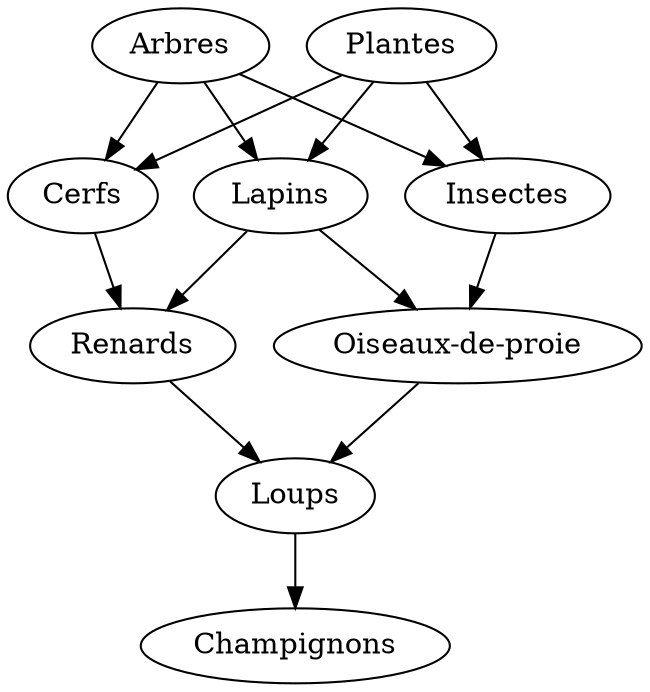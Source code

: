 digraph TrophicNetwork {
    "Arbres";
    "Plantes";
    "Cerfs";
    "Lapins";
    "Insectes";
    "Renards";
    "Oiseaux-de-proie";
    "Loups";
    "Champignons";
    "Arbres" -> "Cerfs";
    "Arbres" -> "Lapins";
    "Arbres" -> "Insectes";
    "Plantes" -> "Cerfs";
    "Plantes" -> "Lapins";
    "Plantes" -> "Insectes";
    "Cerfs" -> "Renards";
    "Lapins" -> "Renards";
    "Lapins" -> "Oiseaux-de-proie";
    "Insectes" -> "Oiseaux-de-proie";
    "Renards" -> "Loups";
    "Oiseaux-de-proie" -> "Loups";
    "Loups" -> "Champignons";
}
